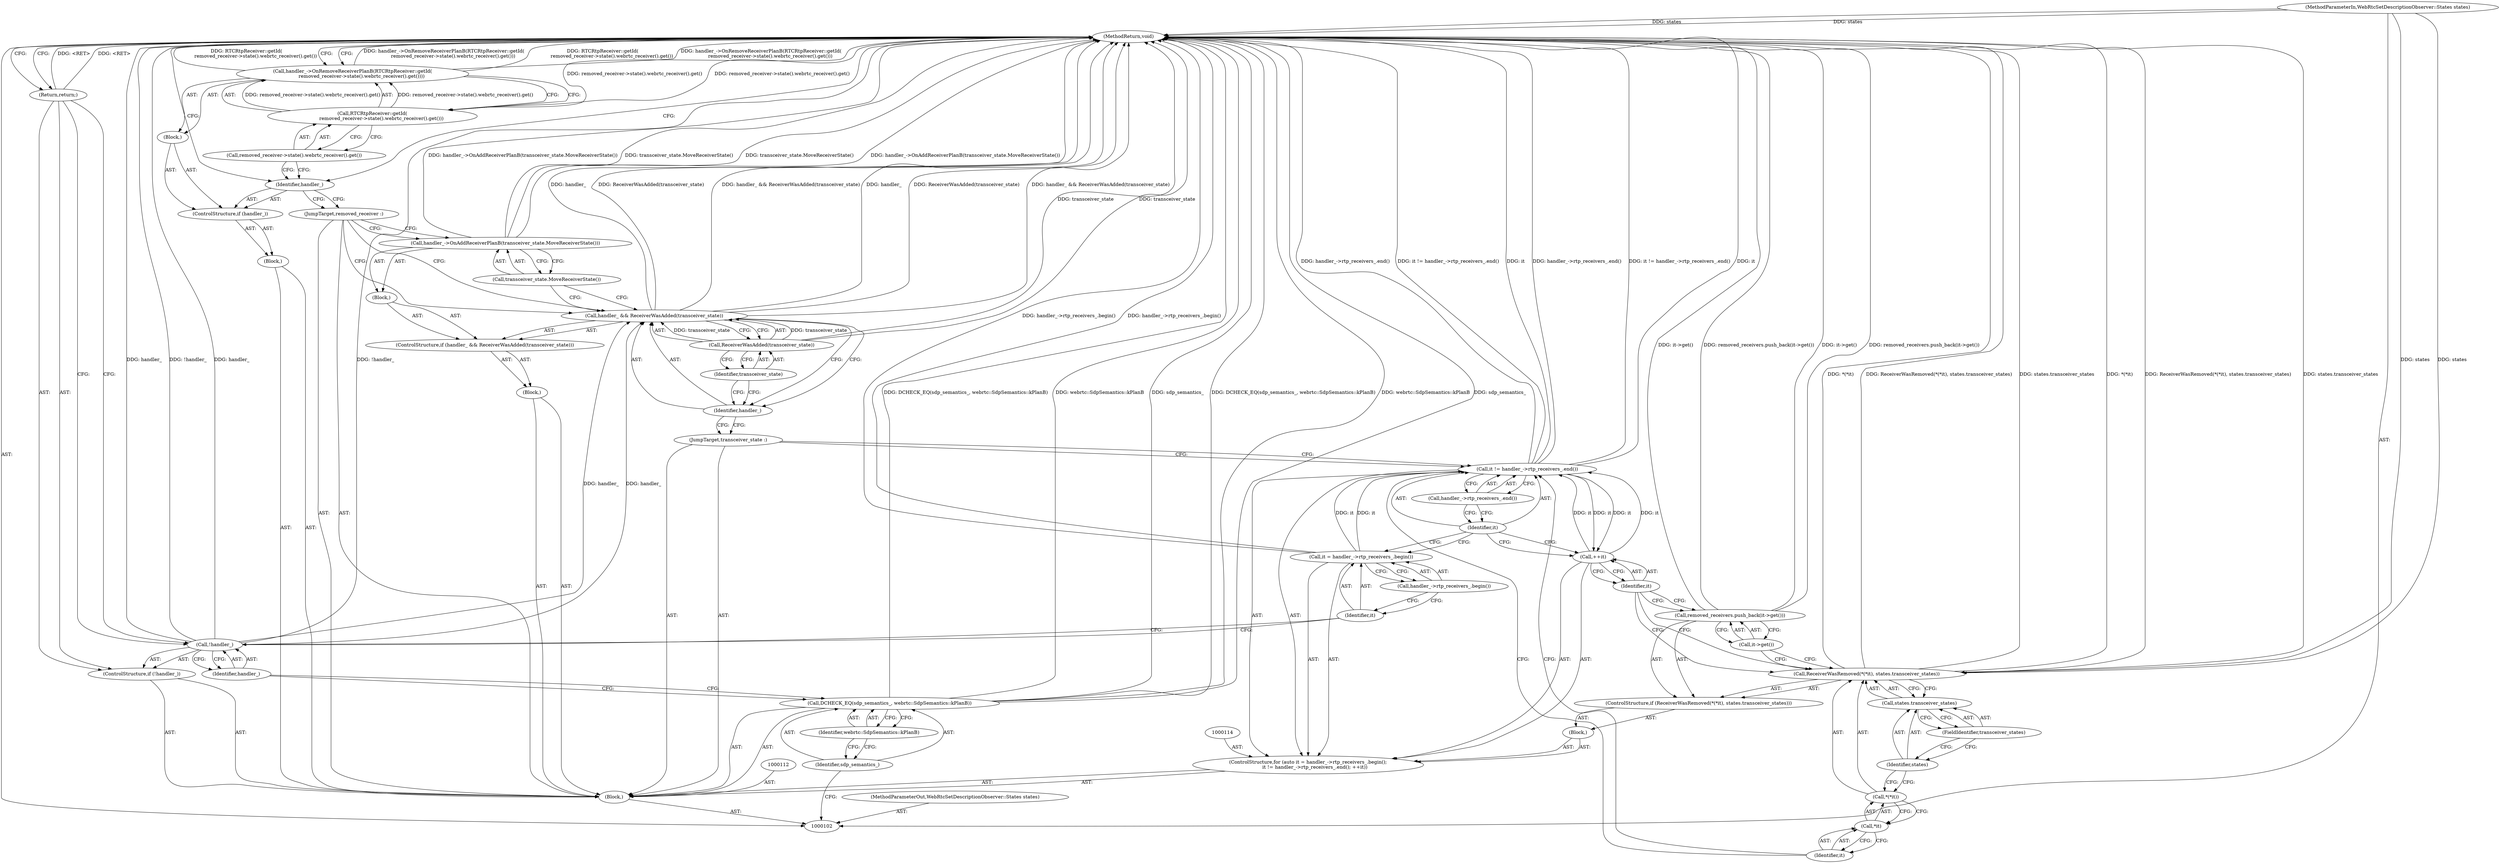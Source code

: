 digraph "0_Chrome_3514a77e7fa2e5b8bfe5d98af22964bbd69d680f" {
"1000152" [label="(MethodReturn,void)"];
"1000103" [label="(MethodParameterIn,WebRtcSetDescriptionObserver::States states)"];
"1000236" [label="(MethodParameterOut,WebRtcSetDescriptionObserver::States states)"];
"1000104" [label="(Block,)"];
"1000133" [label="(Call,it->get())"];
"1000132" [label="(Call,removed_receivers.push_back(it->get()))"];
"1000134" [label="(JumpTarget,transceiver_state :)"];
"1000135" [label="(Block,)"];
"1000137" [label="(Call,handler_ && ReceiverWasAdded(transceiver_state))"];
"1000138" [label="(Identifier,handler_)"];
"1000139" [label="(Call,ReceiverWasAdded(transceiver_state))"];
"1000140" [label="(Identifier,transceiver_state)"];
"1000141" [label="(Block,)"];
"1000136" [label="(ControlStructure,if (handler_ && ReceiverWasAdded(transceiver_state)))"];
"1000143" [label="(Call,transceiver_state.MoveReceiverState())"];
"1000142" [label="(Call,handler_->OnAddReceiverPlanB(transceiver_state.MoveReceiverState()))"];
"1000144" [label="(JumpTarget,removed_receiver :)"];
"1000145" [label="(Block,)"];
"1000106" [label="(Identifier,sdp_semantics_)"];
"1000107" [label="(Identifier,webrtc::SdpSemantics::kPlanB)"];
"1000105" [label="(Call,DCHECK_EQ(sdp_semantics_, webrtc::SdpSemantics::kPlanB))"];
"1000147" [label="(Identifier,handler_)"];
"1000148" [label="(Block,)"];
"1000146" [label="(ControlStructure,if (handler_))"];
"1000150" [label="(Call,RTCRtpReceiver::getId(\n            removed_receiver->state().webrtc_receiver().get()))"];
"1000149" [label="(Call,handler_->OnRemoveReceiverPlanB(RTCRtpReceiver::getId(\n            removed_receiver->state().webrtc_receiver().get())))"];
"1000151" [label="(Call,removed_receiver->state().webrtc_receiver().get())"];
"1000108" [label="(ControlStructure,if (!handler_))"];
"1000109" [label="(Call,!handler_)"];
"1000110" [label="(Identifier,handler_)"];
"1000111" [label="(Return,return;)"];
"1000115" [label="(Call,it = handler_->rtp_receivers_.begin())"];
"1000116" [label="(Identifier,it)"];
"1000117" [label="(Call,handler_->rtp_receivers_.begin())"];
"1000113" [label="(ControlStructure,for (auto it = handler_->rtp_receivers_.begin();\n         it != handler_->rtp_receivers_.end(); ++it))"];
"1000120" [label="(Call,handler_->rtp_receivers_.end())"];
"1000121" [label="(Call,++it)"];
"1000122" [label="(Identifier,it)"];
"1000123" [label="(Block,)"];
"1000118" [label="(Call,it != handler_->rtp_receivers_.end())"];
"1000119" [label="(Identifier,it)"];
"1000125" [label="(Call,ReceiverWasRemoved(*(*it), states.transceiver_states))"];
"1000126" [label="(Call,*(*it))"];
"1000127" [label="(Call,*it)"];
"1000128" [label="(Identifier,it)"];
"1000129" [label="(Call,states.transceiver_states)"];
"1000130" [label="(Identifier,states)"];
"1000131" [label="(FieldIdentifier,transceiver_states)"];
"1000124" [label="(ControlStructure,if (ReceiverWasRemoved(*(*it), states.transceiver_states)))"];
"1000152" -> "1000102"  [label="AST: "];
"1000152" -> "1000111"  [label="CFG: "];
"1000152" -> "1000149"  [label="CFG: "];
"1000152" -> "1000147"  [label="CFG: "];
"1000115" -> "1000152"  [label="DDG: handler_->rtp_receivers_.begin()"];
"1000125" -> "1000152"  [label="DDG: *(*it)"];
"1000125" -> "1000152"  [label="DDG: ReceiverWasRemoved(*(*it), states.transceiver_states)"];
"1000125" -> "1000152"  [label="DDG: states.transceiver_states"];
"1000142" -> "1000152"  [label="DDG: handler_->OnAddReceiverPlanB(transceiver_state.MoveReceiverState())"];
"1000142" -> "1000152"  [label="DDG: transceiver_state.MoveReceiverState()"];
"1000105" -> "1000152"  [label="DDG: DCHECK_EQ(sdp_semantics_, webrtc::SdpSemantics::kPlanB)"];
"1000105" -> "1000152"  [label="DDG: webrtc::SdpSemantics::kPlanB"];
"1000105" -> "1000152"  [label="DDG: sdp_semantics_"];
"1000139" -> "1000152"  [label="DDG: transceiver_state"];
"1000149" -> "1000152"  [label="DDG: handler_->OnRemoveReceiverPlanB(RTCRtpReceiver::getId(\n            removed_receiver->state().webrtc_receiver().get()))"];
"1000149" -> "1000152"  [label="DDG: RTCRtpReceiver::getId(\n            removed_receiver->state().webrtc_receiver().get())"];
"1000118" -> "1000152"  [label="DDG: it != handler_->rtp_receivers_.end()"];
"1000118" -> "1000152"  [label="DDG: it"];
"1000118" -> "1000152"  [label="DDG: handler_->rtp_receivers_.end()"];
"1000132" -> "1000152"  [label="DDG: it->get()"];
"1000132" -> "1000152"  [label="DDG: removed_receivers.push_back(it->get())"];
"1000137" -> "1000152"  [label="DDG: handler_"];
"1000137" -> "1000152"  [label="DDG: ReceiverWasAdded(transceiver_state)"];
"1000137" -> "1000152"  [label="DDG: handler_ && ReceiverWasAdded(transceiver_state)"];
"1000150" -> "1000152"  [label="DDG: removed_receiver->state().webrtc_receiver().get()"];
"1000103" -> "1000152"  [label="DDG: states"];
"1000109" -> "1000152"  [label="DDG: handler_"];
"1000109" -> "1000152"  [label="DDG: !handler_"];
"1000111" -> "1000152"  [label="DDG: <RET>"];
"1000103" -> "1000102"  [label="AST: "];
"1000103" -> "1000152"  [label="DDG: states"];
"1000103" -> "1000125"  [label="DDG: states"];
"1000236" -> "1000102"  [label="AST: "];
"1000104" -> "1000102"  [label="AST: "];
"1000105" -> "1000104"  [label="AST: "];
"1000108" -> "1000104"  [label="AST: "];
"1000112" -> "1000104"  [label="AST: "];
"1000113" -> "1000104"  [label="AST: "];
"1000134" -> "1000104"  [label="AST: "];
"1000135" -> "1000104"  [label="AST: "];
"1000144" -> "1000104"  [label="AST: "];
"1000145" -> "1000104"  [label="AST: "];
"1000133" -> "1000132"  [label="AST: "];
"1000133" -> "1000125"  [label="CFG: "];
"1000132" -> "1000133"  [label="CFG: "];
"1000132" -> "1000124"  [label="AST: "];
"1000132" -> "1000133"  [label="CFG: "];
"1000133" -> "1000132"  [label="AST: "];
"1000122" -> "1000132"  [label="CFG: "];
"1000132" -> "1000152"  [label="DDG: it->get()"];
"1000132" -> "1000152"  [label="DDG: removed_receivers.push_back(it->get())"];
"1000134" -> "1000104"  [label="AST: "];
"1000134" -> "1000118"  [label="CFG: "];
"1000138" -> "1000134"  [label="CFG: "];
"1000135" -> "1000104"  [label="AST: "];
"1000136" -> "1000135"  [label="AST: "];
"1000137" -> "1000136"  [label="AST: "];
"1000137" -> "1000138"  [label="CFG: "];
"1000137" -> "1000139"  [label="CFG: "];
"1000138" -> "1000137"  [label="AST: "];
"1000139" -> "1000137"  [label="AST: "];
"1000143" -> "1000137"  [label="CFG: "];
"1000144" -> "1000137"  [label="CFG: "];
"1000137" -> "1000152"  [label="DDG: handler_"];
"1000137" -> "1000152"  [label="DDG: ReceiverWasAdded(transceiver_state)"];
"1000137" -> "1000152"  [label="DDG: handler_ && ReceiverWasAdded(transceiver_state)"];
"1000109" -> "1000137"  [label="DDG: handler_"];
"1000139" -> "1000137"  [label="DDG: transceiver_state"];
"1000138" -> "1000137"  [label="AST: "];
"1000138" -> "1000134"  [label="CFG: "];
"1000140" -> "1000138"  [label="CFG: "];
"1000137" -> "1000138"  [label="CFG: "];
"1000139" -> "1000137"  [label="AST: "];
"1000139" -> "1000140"  [label="CFG: "];
"1000140" -> "1000139"  [label="AST: "];
"1000137" -> "1000139"  [label="CFG: "];
"1000139" -> "1000152"  [label="DDG: transceiver_state"];
"1000139" -> "1000137"  [label="DDG: transceiver_state"];
"1000140" -> "1000139"  [label="AST: "];
"1000140" -> "1000138"  [label="CFG: "];
"1000139" -> "1000140"  [label="CFG: "];
"1000141" -> "1000136"  [label="AST: "];
"1000142" -> "1000141"  [label="AST: "];
"1000136" -> "1000135"  [label="AST: "];
"1000137" -> "1000136"  [label="AST: "];
"1000141" -> "1000136"  [label="AST: "];
"1000143" -> "1000142"  [label="AST: "];
"1000143" -> "1000137"  [label="CFG: "];
"1000142" -> "1000143"  [label="CFG: "];
"1000142" -> "1000141"  [label="AST: "];
"1000142" -> "1000143"  [label="CFG: "];
"1000143" -> "1000142"  [label="AST: "];
"1000144" -> "1000142"  [label="CFG: "];
"1000142" -> "1000152"  [label="DDG: handler_->OnAddReceiverPlanB(transceiver_state.MoveReceiverState())"];
"1000142" -> "1000152"  [label="DDG: transceiver_state.MoveReceiverState()"];
"1000144" -> "1000104"  [label="AST: "];
"1000144" -> "1000142"  [label="CFG: "];
"1000144" -> "1000137"  [label="CFG: "];
"1000147" -> "1000144"  [label="CFG: "];
"1000145" -> "1000104"  [label="AST: "];
"1000146" -> "1000145"  [label="AST: "];
"1000106" -> "1000105"  [label="AST: "];
"1000106" -> "1000102"  [label="CFG: "];
"1000107" -> "1000106"  [label="CFG: "];
"1000107" -> "1000105"  [label="AST: "];
"1000107" -> "1000106"  [label="CFG: "];
"1000105" -> "1000107"  [label="CFG: "];
"1000105" -> "1000104"  [label="AST: "];
"1000105" -> "1000107"  [label="CFG: "];
"1000106" -> "1000105"  [label="AST: "];
"1000107" -> "1000105"  [label="AST: "];
"1000110" -> "1000105"  [label="CFG: "];
"1000105" -> "1000152"  [label="DDG: DCHECK_EQ(sdp_semantics_, webrtc::SdpSemantics::kPlanB)"];
"1000105" -> "1000152"  [label="DDG: webrtc::SdpSemantics::kPlanB"];
"1000105" -> "1000152"  [label="DDG: sdp_semantics_"];
"1000147" -> "1000146"  [label="AST: "];
"1000147" -> "1000144"  [label="CFG: "];
"1000151" -> "1000147"  [label="CFG: "];
"1000152" -> "1000147"  [label="CFG: "];
"1000148" -> "1000146"  [label="AST: "];
"1000149" -> "1000148"  [label="AST: "];
"1000146" -> "1000145"  [label="AST: "];
"1000147" -> "1000146"  [label="AST: "];
"1000148" -> "1000146"  [label="AST: "];
"1000150" -> "1000149"  [label="AST: "];
"1000150" -> "1000151"  [label="CFG: "];
"1000151" -> "1000150"  [label="AST: "];
"1000149" -> "1000150"  [label="CFG: "];
"1000150" -> "1000152"  [label="DDG: removed_receiver->state().webrtc_receiver().get()"];
"1000150" -> "1000149"  [label="DDG: removed_receiver->state().webrtc_receiver().get()"];
"1000149" -> "1000148"  [label="AST: "];
"1000149" -> "1000150"  [label="CFG: "];
"1000150" -> "1000149"  [label="AST: "];
"1000152" -> "1000149"  [label="CFG: "];
"1000149" -> "1000152"  [label="DDG: handler_->OnRemoveReceiverPlanB(RTCRtpReceiver::getId(\n            removed_receiver->state().webrtc_receiver().get()))"];
"1000149" -> "1000152"  [label="DDG: RTCRtpReceiver::getId(\n            removed_receiver->state().webrtc_receiver().get())"];
"1000150" -> "1000149"  [label="DDG: removed_receiver->state().webrtc_receiver().get()"];
"1000151" -> "1000150"  [label="AST: "];
"1000151" -> "1000147"  [label="CFG: "];
"1000150" -> "1000151"  [label="CFG: "];
"1000108" -> "1000104"  [label="AST: "];
"1000109" -> "1000108"  [label="AST: "];
"1000111" -> "1000108"  [label="AST: "];
"1000109" -> "1000108"  [label="AST: "];
"1000109" -> "1000110"  [label="CFG: "];
"1000110" -> "1000109"  [label="AST: "];
"1000111" -> "1000109"  [label="CFG: "];
"1000116" -> "1000109"  [label="CFG: "];
"1000109" -> "1000152"  [label="DDG: handler_"];
"1000109" -> "1000152"  [label="DDG: !handler_"];
"1000109" -> "1000137"  [label="DDG: handler_"];
"1000110" -> "1000109"  [label="AST: "];
"1000110" -> "1000105"  [label="CFG: "];
"1000109" -> "1000110"  [label="CFG: "];
"1000111" -> "1000108"  [label="AST: "];
"1000111" -> "1000109"  [label="CFG: "];
"1000152" -> "1000111"  [label="CFG: "];
"1000111" -> "1000152"  [label="DDG: <RET>"];
"1000115" -> "1000113"  [label="AST: "];
"1000115" -> "1000117"  [label="CFG: "];
"1000116" -> "1000115"  [label="AST: "];
"1000117" -> "1000115"  [label="AST: "];
"1000119" -> "1000115"  [label="CFG: "];
"1000115" -> "1000152"  [label="DDG: handler_->rtp_receivers_.begin()"];
"1000115" -> "1000118"  [label="DDG: it"];
"1000116" -> "1000115"  [label="AST: "];
"1000116" -> "1000109"  [label="CFG: "];
"1000117" -> "1000116"  [label="CFG: "];
"1000117" -> "1000115"  [label="AST: "];
"1000117" -> "1000116"  [label="CFG: "];
"1000115" -> "1000117"  [label="CFG: "];
"1000113" -> "1000104"  [label="AST: "];
"1000114" -> "1000113"  [label="AST: "];
"1000115" -> "1000113"  [label="AST: "];
"1000118" -> "1000113"  [label="AST: "];
"1000121" -> "1000113"  [label="AST: "];
"1000123" -> "1000113"  [label="AST: "];
"1000120" -> "1000118"  [label="AST: "];
"1000120" -> "1000119"  [label="CFG: "];
"1000118" -> "1000120"  [label="CFG: "];
"1000121" -> "1000113"  [label="AST: "];
"1000121" -> "1000122"  [label="CFG: "];
"1000122" -> "1000121"  [label="AST: "];
"1000119" -> "1000121"  [label="CFG: "];
"1000121" -> "1000118"  [label="DDG: it"];
"1000118" -> "1000121"  [label="DDG: it"];
"1000122" -> "1000121"  [label="AST: "];
"1000122" -> "1000132"  [label="CFG: "];
"1000122" -> "1000125"  [label="CFG: "];
"1000121" -> "1000122"  [label="CFG: "];
"1000123" -> "1000113"  [label="AST: "];
"1000124" -> "1000123"  [label="AST: "];
"1000118" -> "1000113"  [label="AST: "];
"1000118" -> "1000120"  [label="CFG: "];
"1000119" -> "1000118"  [label="AST: "];
"1000120" -> "1000118"  [label="AST: "];
"1000128" -> "1000118"  [label="CFG: "];
"1000134" -> "1000118"  [label="CFG: "];
"1000118" -> "1000152"  [label="DDG: it != handler_->rtp_receivers_.end()"];
"1000118" -> "1000152"  [label="DDG: it"];
"1000118" -> "1000152"  [label="DDG: handler_->rtp_receivers_.end()"];
"1000121" -> "1000118"  [label="DDG: it"];
"1000115" -> "1000118"  [label="DDG: it"];
"1000118" -> "1000121"  [label="DDG: it"];
"1000119" -> "1000118"  [label="AST: "];
"1000119" -> "1000115"  [label="CFG: "];
"1000119" -> "1000121"  [label="CFG: "];
"1000120" -> "1000119"  [label="CFG: "];
"1000125" -> "1000124"  [label="AST: "];
"1000125" -> "1000129"  [label="CFG: "];
"1000126" -> "1000125"  [label="AST: "];
"1000129" -> "1000125"  [label="AST: "];
"1000133" -> "1000125"  [label="CFG: "];
"1000122" -> "1000125"  [label="CFG: "];
"1000125" -> "1000152"  [label="DDG: *(*it)"];
"1000125" -> "1000152"  [label="DDG: ReceiverWasRemoved(*(*it), states.transceiver_states)"];
"1000125" -> "1000152"  [label="DDG: states.transceiver_states"];
"1000103" -> "1000125"  [label="DDG: states"];
"1000126" -> "1000125"  [label="AST: "];
"1000126" -> "1000127"  [label="CFG: "];
"1000127" -> "1000126"  [label="AST: "];
"1000130" -> "1000126"  [label="CFG: "];
"1000127" -> "1000126"  [label="AST: "];
"1000127" -> "1000128"  [label="CFG: "];
"1000128" -> "1000127"  [label="AST: "];
"1000126" -> "1000127"  [label="CFG: "];
"1000128" -> "1000127"  [label="AST: "];
"1000128" -> "1000118"  [label="CFG: "];
"1000127" -> "1000128"  [label="CFG: "];
"1000129" -> "1000125"  [label="AST: "];
"1000129" -> "1000131"  [label="CFG: "];
"1000130" -> "1000129"  [label="AST: "];
"1000131" -> "1000129"  [label="AST: "];
"1000125" -> "1000129"  [label="CFG: "];
"1000130" -> "1000129"  [label="AST: "];
"1000130" -> "1000126"  [label="CFG: "];
"1000131" -> "1000130"  [label="CFG: "];
"1000131" -> "1000129"  [label="AST: "];
"1000131" -> "1000130"  [label="CFG: "];
"1000129" -> "1000131"  [label="CFG: "];
"1000124" -> "1000123"  [label="AST: "];
"1000125" -> "1000124"  [label="AST: "];
"1000132" -> "1000124"  [label="AST: "];
}
